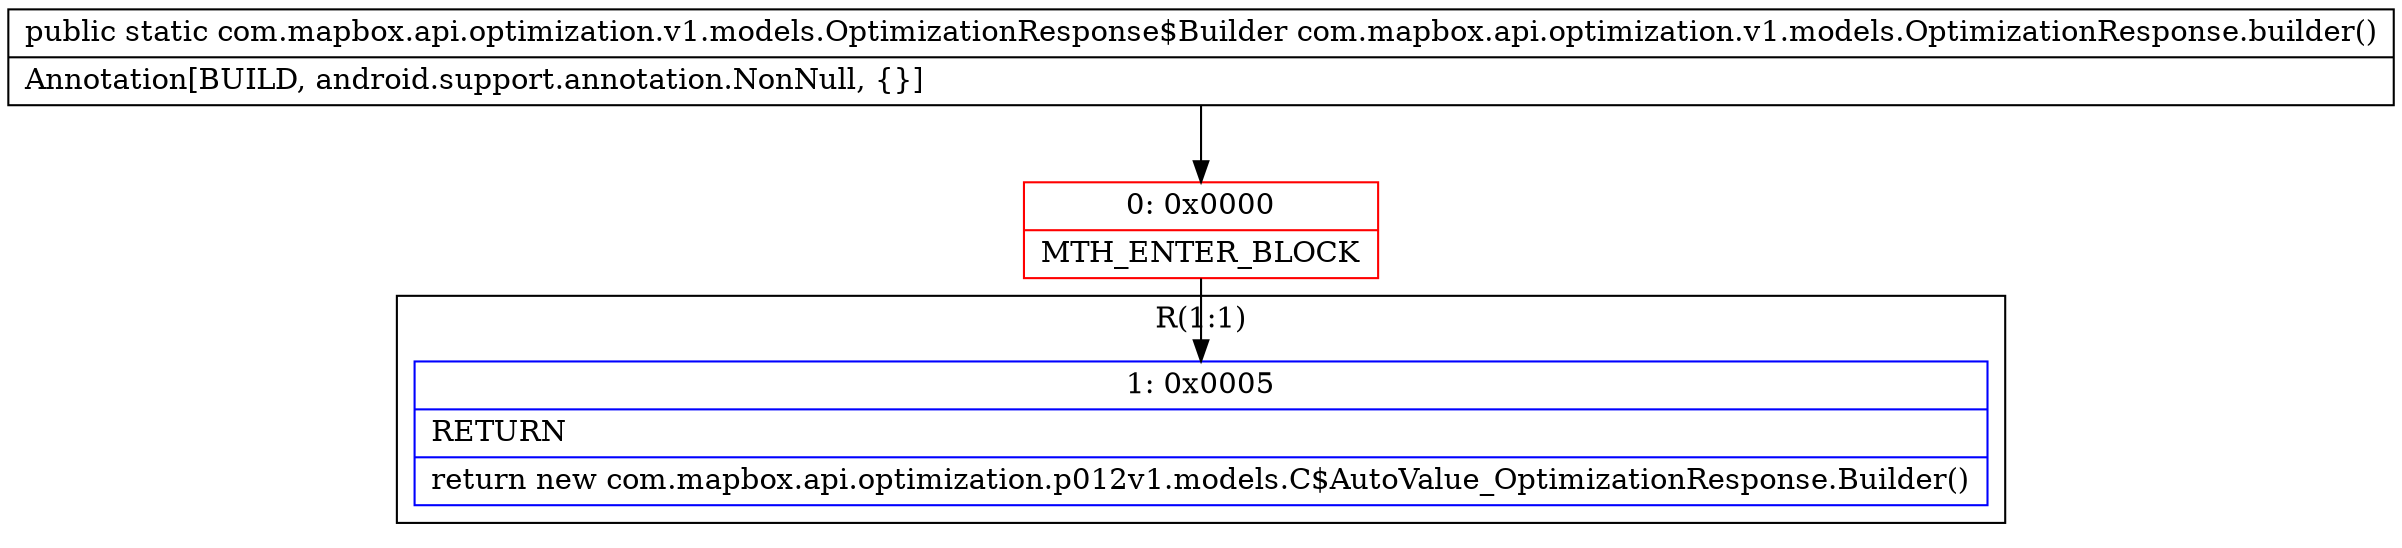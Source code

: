 digraph "CFG forcom.mapbox.api.optimization.v1.models.OptimizationResponse.builder()Lcom\/mapbox\/api\/optimization\/v1\/models\/OptimizationResponse$Builder;" {
subgraph cluster_Region_1865066470 {
label = "R(1:1)";
node [shape=record,color=blue];
Node_1 [shape=record,label="{1\:\ 0x0005|RETURN\l|return new com.mapbox.api.optimization.p012v1.models.C$AutoValue_OptimizationResponse.Builder()\l}"];
}
Node_0 [shape=record,color=red,label="{0\:\ 0x0000|MTH_ENTER_BLOCK\l}"];
MethodNode[shape=record,label="{public static com.mapbox.api.optimization.v1.models.OptimizationResponse$Builder com.mapbox.api.optimization.v1.models.OptimizationResponse.builder()  | Annotation[BUILD, android.support.annotation.NonNull, \{\}]\l}"];
MethodNode -> Node_0;
Node_0 -> Node_1;
}

